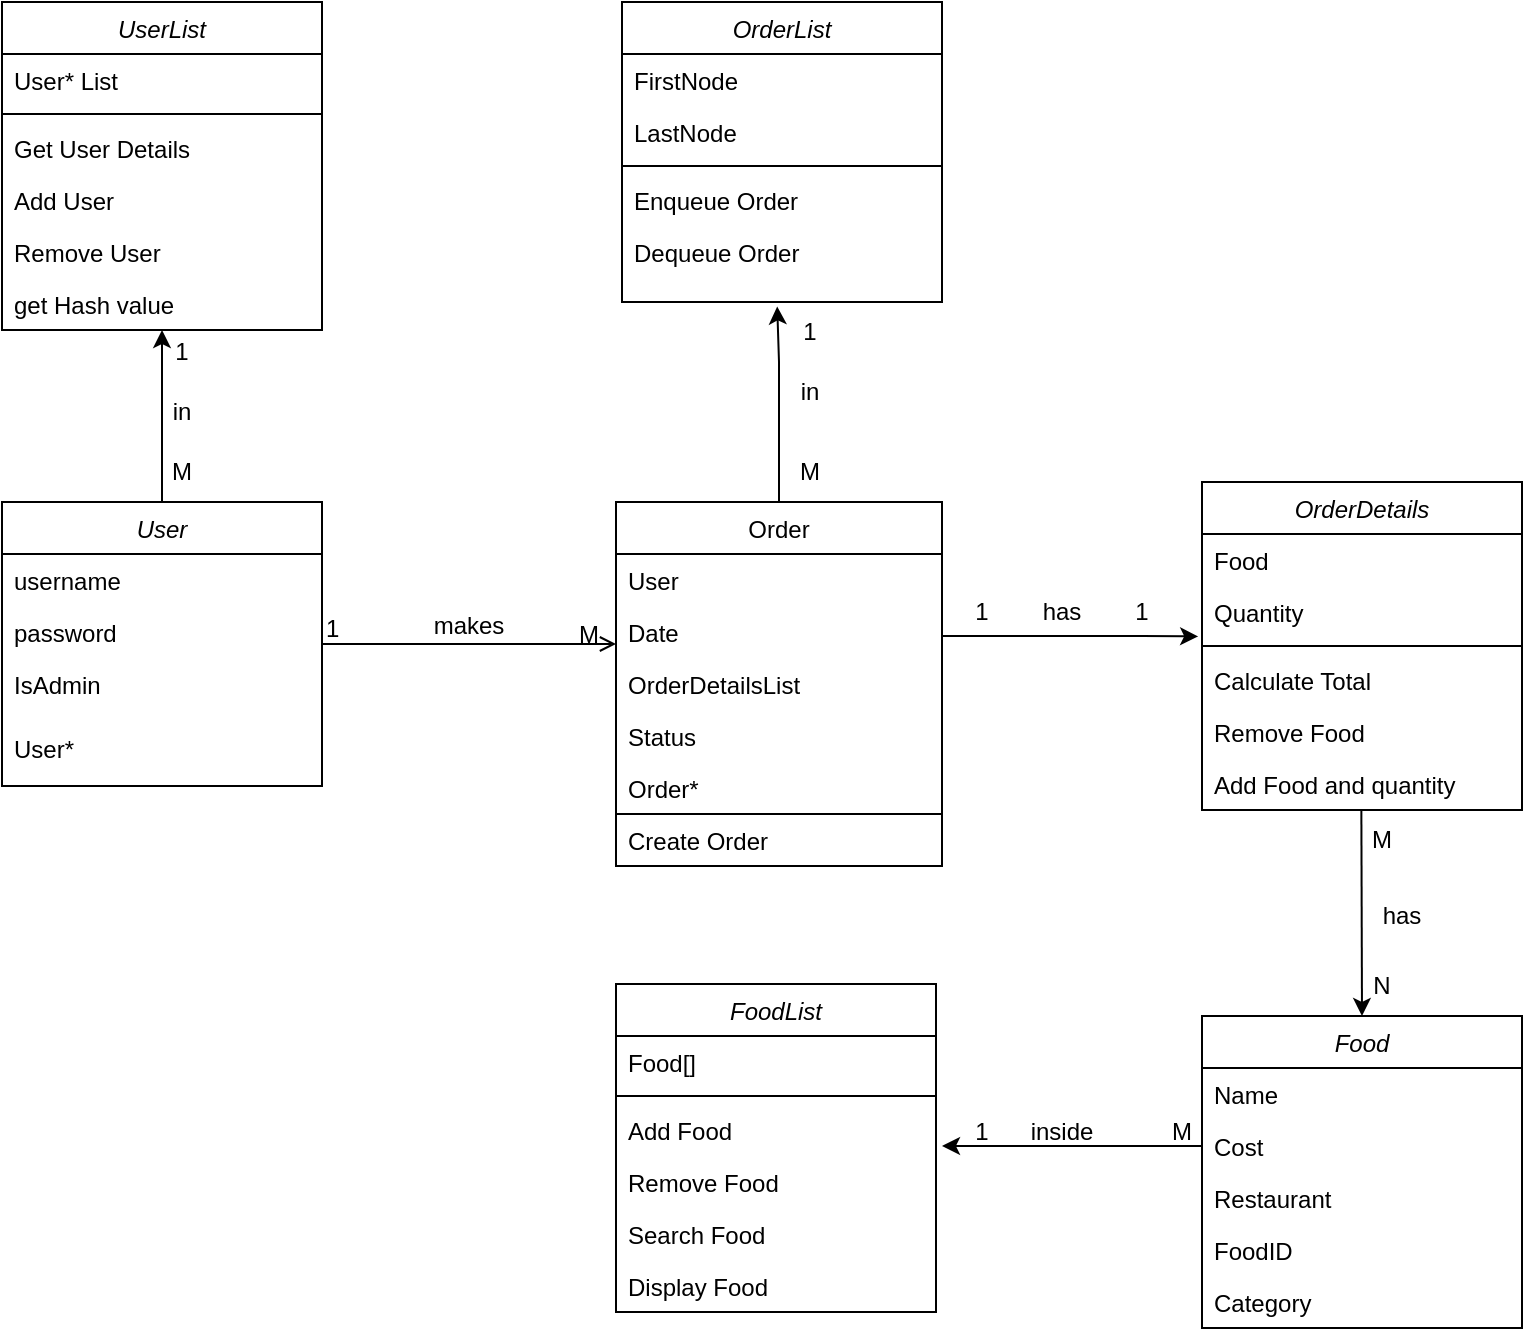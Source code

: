 <mxfile version="21.6.6" type="github">
  <diagram id="C5RBs43oDa-KdzZeNtuy" name="Page-1">
    <mxGraphModel dx="1050" dy="1743" grid="1" gridSize="10" guides="1" tooltips="1" connect="1" arrows="1" fold="1" page="1" pageScale="1" pageWidth="827" pageHeight="1169" math="0" shadow="0">
      <root>
        <mxCell id="WIyWlLk6GJQsqaUBKTNV-0" />
        <mxCell id="WIyWlLk6GJQsqaUBKTNV-1" parent="WIyWlLk6GJQsqaUBKTNV-0" />
        <mxCell id="X8eIq43BwJMKzfeHk-XH-90" value="" style="edgeStyle=orthogonalEdgeStyle;rounded=0;orthogonalLoop=1;jettySize=auto;html=1;entryX=0.5;entryY=1;entryDx=0;entryDy=0;" parent="WIyWlLk6GJQsqaUBKTNV-1" source="zkfFHV4jXpPFQw0GAbJ--0" target="X8eIq43BwJMKzfeHk-XH-100" edge="1">
          <mxGeometry relative="1" as="geometry">
            <mxPoint x="120" y="100" as="targetPoint" />
          </mxGeometry>
        </mxCell>
        <mxCell id="zkfFHV4jXpPFQw0GAbJ--0" value="User" style="swimlane;fontStyle=2;align=center;verticalAlign=top;childLayout=stackLayout;horizontal=1;startSize=26;horizontalStack=0;resizeParent=1;resizeLast=0;collapsible=1;marginBottom=0;rounded=0;shadow=0;strokeWidth=1;" parent="WIyWlLk6GJQsqaUBKTNV-1" vertex="1">
          <mxGeometry x="40" y="180" width="160" height="142" as="geometry">
            <mxRectangle x="230" y="140" width="160" height="26" as="alternateBounds" />
          </mxGeometry>
        </mxCell>
        <mxCell id="zkfFHV4jXpPFQw0GAbJ--1" value="username" style="text;align=left;verticalAlign=top;spacingLeft=4;spacingRight=4;overflow=hidden;rotatable=0;points=[[0,0.5],[1,0.5]];portConstraint=eastwest;" parent="zkfFHV4jXpPFQw0GAbJ--0" vertex="1">
          <mxGeometry y="26" width="160" height="26" as="geometry" />
        </mxCell>
        <mxCell id="zkfFHV4jXpPFQw0GAbJ--2" value="password" style="text;align=left;verticalAlign=top;spacingLeft=4;spacingRight=4;overflow=hidden;rotatable=0;points=[[0,0.5],[1,0.5]];portConstraint=eastwest;rounded=0;shadow=0;html=0;" parent="zkfFHV4jXpPFQw0GAbJ--0" vertex="1">
          <mxGeometry y="52" width="160" height="26" as="geometry" />
        </mxCell>
        <mxCell id="zkfFHV4jXpPFQw0GAbJ--3" value="IsAdmin" style="text;align=left;verticalAlign=top;spacingLeft=4;spacingRight=4;overflow=hidden;rotatable=0;points=[[0,0.5],[1,0.5]];portConstraint=eastwest;rounded=0;shadow=0;html=0;" parent="zkfFHV4jXpPFQw0GAbJ--0" vertex="1">
          <mxGeometry y="78" width="160" height="32" as="geometry" />
        </mxCell>
        <mxCell id="X8eIq43BwJMKzfeHk-XH-84" value="User*" style="text;align=left;verticalAlign=top;spacingLeft=4;spacingRight=4;overflow=hidden;rotatable=0;points=[[0,0.5],[1,0.5]];portConstraint=eastwest;rounded=0;shadow=0;html=0;" parent="zkfFHV4jXpPFQw0GAbJ--0" vertex="1">
          <mxGeometry y="110" width="160" height="32" as="geometry" />
        </mxCell>
        <mxCell id="X8eIq43BwJMKzfeHk-XH-66" value="" style="edgeStyle=orthogonalEdgeStyle;rounded=0;orthogonalLoop=1;jettySize=auto;html=1;entryX=0.485;entryY=1.085;entryDx=0;entryDy=0;entryPerimeter=0;" parent="WIyWlLk6GJQsqaUBKTNV-1" source="zkfFHV4jXpPFQw0GAbJ--17" edge="1">
          <mxGeometry relative="1" as="geometry">
            <mxPoint x="427.6" y="82.21" as="targetPoint" />
            <Array as="points">
              <mxPoint x="428" y="110" />
              <mxPoint x="428" y="110" />
            </Array>
          </mxGeometry>
        </mxCell>
        <mxCell id="zkfFHV4jXpPFQw0GAbJ--17" value="Order" style="swimlane;fontStyle=0;align=center;verticalAlign=top;childLayout=stackLayout;horizontal=1;startSize=26;horizontalStack=0;resizeParent=1;resizeLast=0;collapsible=1;marginBottom=0;rounded=0;shadow=0;strokeWidth=1;" parent="WIyWlLk6GJQsqaUBKTNV-1" vertex="1">
          <mxGeometry x="347" y="180" width="163" height="182" as="geometry">
            <mxRectangle x="550" y="140" width="160" height="26" as="alternateBounds" />
          </mxGeometry>
        </mxCell>
        <mxCell id="zkfFHV4jXpPFQw0GAbJ--18" value="User" style="text;align=left;verticalAlign=top;spacingLeft=4;spacingRight=4;overflow=hidden;rotatable=0;points=[[0,0.5],[1,0.5]];portConstraint=eastwest;" parent="zkfFHV4jXpPFQw0GAbJ--17" vertex="1">
          <mxGeometry y="26" width="163" height="26" as="geometry" />
        </mxCell>
        <mxCell id="zkfFHV4jXpPFQw0GAbJ--19" value="Date" style="text;align=left;verticalAlign=top;spacingLeft=4;spacingRight=4;overflow=hidden;rotatable=0;points=[[0,0.5],[1,0.5]];portConstraint=eastwest;rounded=0;shadow=0;html=0;" parent="zkfFHV4jXpPFQw0GAbJ--17" vertex="1">
          <mxGeometry y="52" width="163" height="26" as="geometry" />
        </mxCell>
        <mxCell id="X8eIq43BwJMKzfeHk-XH-0" value="OrderDetailsList" style="text;align=left;verticalAlign=top;spacingLeft=4;spacingRight=4;overflow=hidden;rotatable=0;points=[[0,0.5],[1,0.5]];portConstraint=eastwest;rounded=0;shadow=0;html=0;" parent="zkfFHV4jXpPFQw0GAbJ--17" vertex="1">
          <mxGeometry y="78" width="163" height="26" as="geometry" />
        </mxCell>
        <mxCell id="zkfFHV4jXpPFQw0GAbJ--20" value="Status" style="text;align=left;verticalAlign=top;spacingLeft=4;spacingRight=4;overflow=hidden;rotatable=0;points=[[0,0.5],[1,0.5]];portConstraint=eastwest;rounded=0;shadow=0;html=0;" parent="zkfFHV4jXpPFQw0GAbJ--17" vertex="1">
          <mxGeometry y="104" width="163" height="26" as="geometry" />
        </mxCell>
        <mxCell id="X8eIq43BwJMKzfeHk-XH-83" value="Order*" style="text;align=left;verticalAlign=top;spacingLeft=4;spacingRight=4;overflow=hidden;rotatable=0;points=[[0,0.5],[1,0.5]];portConstraint=eastwest;rounded=0;shadow=0;html=0;" parent="zkfFHV4jXpPFQw0GAbJ--17" vertex="1">
          <mxGeometry y="130" width="163" height="26" as="geometry" />
        </mxCell>
        <mxCell id="X8eIq43BwJMKzfeHk-XH-107" value="Create Order" style="text;align=left;verticalAlign=top;spacingLeft=4;spacingRight=4;overflow=hidden;rotatable=0;points=[[0,0.5],[1,0.5]];portConstraint=eastwest;rounded=0;shadow=0;html=0;perimeterSpacing=1;strokeWidth=1;strokeColor=default;" parent="zkfFHV4jXpPFQw0GAbJ--17" vertex="1">
          <mxGeometry y="156" width="163" height="26" as="geometry" />
        </mxCell>
        <mxCell id="zkfFHV4jXpPFQw0GAbJ--26" value="" style="endArrow=open;shadow=0;strokeWidth=1;rounded=0;endFill=1;edgeStyle=elbowEdgeStyle;elbow=vertical;" parent="WIyWlLk6GJQsqaUBKTNV-1" source="zkfFHV4jXpPFQw0GAbJ--0" target="zkfFHV4jXpPFQw0GAbJ--17" edge="1">
          <mxGeometry x="0.5" y="41" relative="1" as="geometry">
            <mxPoint x="380" y="192" as="sourcePoint" />
            <mxPoint x="540" y="192" as="targetPoint" />
            <mxPoint x="-40" y="32" as="offset" />
          </mxGeometry>
        </mxCell>
        <mxCell id="zkfFHV4jXpPFQw0GAbJ--27" value="1" style="resizable=0;align=left;verticalAlign=bottom;labelBackgroundColor=none;fontSize=12;" parent="zkfFHV4jXpPFQw0GAbJ--26" connectable="0" vertex="1">
          <mxGeometry x="-1" relative="1" as="geometry">
            <mxPoint y="1" as="offset" />
          </mxGeometry>
        </mxCell>
        <mxCell id="zkfFHV4jXpPFQw0GAbJ--28" value="M" style="resizable=0;align=right;verticalAlign=bottom;labelBackgroundColor=none;fontSize=12;" parent="zkfFHV4jXpPFQw0GAbJ--26" connectable="0" vertex="1">
          <mxGeometry x="1" relative="1" as="geometry">
            <mxPoint x="-7" y="4" as="offset" />
          </mxGeometry>
        </mxCell>
        <mxCell id="zkfFHV4jXpPFQw0GAbJ--29" value="makes" style="text;html=1;resizable=0;points=[];;align=center;verticalAlign=middle;labelBackgroundColor=none;rounded=0;shadow=0;strokeWidth=1;fontSize=12;" parent="zkfFHV4jXpPFQw0GAbJ--26" vertex="1" connectable="0">
          <mxGeometry x="0.5" y="49" relative="1" as="geometry">
            <mxPoint x="-38" y="40" as="offset" />
          </mxGeometry>
        </mxCell>
        <mxCell id="xoaC7Wog5zGQchS72uHS-1" value="Food" style="swimlane;fontStyle=2;align=center;verticalAlign=top;childLayout=stackLayout;horizontal=1;startSize=26;horizontalStack=0;resizeParent=1;resizeLast=0;collapsible=1;marginBottom=0;rounded=0;shadow=0;strokeWidth=1;" parent="WIyWlLk6GJQsqaUBKTNV-1" vertex="1">
          <mxGeometry x="640" y="437" width="160" height="156" as="geometry">
            <mxRectangle x="230" y="140" width="160" height="26" as="alternateBounds" />
          </mxGeometry>
        </mxCell>
        <mxCell id="xoaC7Wog5zGQchS72uHS-2" value="Name" style="text;align=left;verticalAlign=top;spacingLeft=4;spacingRight=4;overflow=hidden;rotatable=0;points=[[0,0.5],[1,0.5]];portConstraint=eastwest;" parent="xoaC7Wog5zGQchS72uHS-1" vertex="1">
          <mxGeometry y="26" width="160" height="26" as="geometry" />
        </mxCell>
        <mxCell id="xoaC7Wog5zGQchS72uHS-3" value="Cost" style="text;align=left;verticalAlign=top;spacingLeft=4;spacingRight=4;overflow=hidden;rotatable=0;points=[[0,0.5],[1,0.5]];portConstraint=eastwest;rounded=0;shadow=0;html=0;" parent="xoaC7Wog5zGQchS72uHS-1" vertex="1">
          <mxGeometry y="52" width="160" height="26" as="geometry" />
        </mxCell>
        <mxCell id="HsRnKCsZmH4A8AVYPV3N-0" value="Restaurant" style="text;align=left;verticalAlign=top;spacingLeft=4;spacingRight=4;overflow=hidden;rotatable=0;points=[[0,0.5],[1,0.5]];portConstraint=eastwest;rounded=0;shadow=0;html=0;" vertex="1" parent="xoaC7Wog5zGQchS72uHS-1">
          <mxGeometry y="78" width="160" height="26" as="geometry" />
        </mxCell>
        <mxCell id="xoaC7Wog5zGQchS72uHS-4" value="FoodID" style="text;align=left;verticalAlign=top;spacingLeft=4;spacingRight=4;overflow=hidden;rotatable=0;points=[[0,0.5],[1,0.5]];portConstraint=eastwest;rounded=0;shadow=0;html=0;" parent="xoaC7Wog5zGQchS72uHS-1" vertex="1">
          <mxGeometry y="104" width="160" height="26" as="geometry" />
        </mxCell>
        <mxCell id="X8eIq43BwJMKzfeHk-XH-7" value="Category" style="text;align=left;verticalAlign=top;spacingLeft=4;spacingRight=4;overflow=hidden;rotatable=0;points=[[0,0.5],[1,0.5]];portConstraint=eastwest;rounded=0;shadow=0;html=0;" parent="xoaC7Wog5zGQchS72uHS-1" vertex="1">
          <mxGeometry y="130" width="160" height="26" as="geometry" />
        </mxCell>
        <mxCell id="X8eIq43BwJMKzfeHk-XH-14" value="FoodList" style="swimlane;fontStyle=2;align=center;verticalAlign=top;childLayout=stackLayout;horizontal=1;startSize=26;horizontalStack=0;resizeParent=1;resizeLast=0;collapsible=1;marginBottom=0;rounded=0;shadow=0;strokeWidth=1;" parent="WIyWlLk6GJQsqaUBKTNV-1" vertex="1">
          <mxGeometry x="347" y="421" width="160" height="164" as="geometry">
            <mxRectangle x="230" y="140" width="160" height="26" as="alternateBounds" />
          </mxGeometry>
        </mxCell>
        <mxCell id="X8eIq43BwJMKzfeHk-XH-15" value="Food[]" style="text;align=left;verticalAlign=top;spacingLeft=4;spacingRight=4;overflow=hidden;rotatable=0;points=[[0,0.5],[1,0.5]];portConstraint=eastwest;" parent="X8eIq43BwJMKzfeHk-XH-14" vertex="1">
          <mxGeometry y="26" width="160" height="26" as="geometry" />
        </mxCell>
        <mxCell id="X8eIq43BwJMKzfeHk-XH-19" value="" style="line;html=1;strokeWidth=1;align=left;verticalAlign=middle;spacingTop=-1;spacingLeft=3;spacingRight=3;rotatable=0;labelPosition=right;points=[];portConstraint=eastwest;" parent="X8eIq43BwJMKzfeHk-XH-14" vertex="1">
          <mxGeometry y="52" width="160" height="8" as="geometry" />
        </mxCell>
        <mxCell id="X8eIq43BwJMKzfeHk-XH-20" value="Add Food" style="text;align=left;verticalAlign=top;spacingLeft=4;spacingRight=4;overflow=hidden;rotatable=0;points=[[0,0.5],[1,0.5]];portConstraint=eastwest;" parent="X8eIq43BwJMKzfeHk-XH-14" vertex="1">
          <mxGeometry y="60" width="160" height="26" as="geometry" />
        </mxCell>
        <mxCell id="X8eIq43BwJMKzfeHk-XH-23" value="Remove Food" style="text;align=left;verticalAlign=top;spacingLeft=4;spacingRight=4;overflow=hidden;rotatable=0;points=[[0,0.5],[1,0.5]];portConstraint=eastwest;" parent="X8eIq43BwJMKzfeHk-XH-14" vertex="1">
          <mxGeometry y="86" width="160" height="26" as="geometry" />
        </mxCell>
        <mxCell id="X8eIq43BwJMKzfeHk-XH-24" value="Search Food" style="text;align=left;verticalAlign=top;spacingLeft=4;spacingRight=4;overflow=hidden;rotatable=0;points=[[0,0.5],[1,0.5]];portConstraint=eastwest;" parent="X8eIq43BwJMKzfeHk-XH-14" vertex="1">
          <mxGeometry y="112" width="160" height="26" as="geometry" />
        </mxCell>
        <mxCell id="X8eIq43BwJMKzfeHk-XH-25" value="Display Food" style="text;align=left;verticalAlign=top;spacingLeft=4;spacingRight=4;overflow=hidden;rotatable=0;points=[[0,0.5],[1,0.5]];portConstraint=eastwest;" parent="X8eIq43BwJMKzfeHk-XH-14" vertex="1">
          <mxGeometry y="138" width="160" height="26" as="geometry" />
        </mxCell>
        <mxCell id="X8eIq43BwJMKzfeHk-XH-26" value="OrderDetails" style="swimlane;fontStyle=2;align=center;verticalAlign=top;childLayout=stackLayout;horizontal=1;startSize=26;horizontalStack=0;resizeParent=1;resizeLast=0;collapsible=1;marginBottom=0;rounded=0;shadow=0;strokeWidth=1;" parent="WIyWlLk6GJQsqaUBKTNV-1" vertex="1">
          <mxGeometry x="640" y="170" width="160" height="164" as="geometry">
            <mxRectangle x="230" y="140" width="160" height="26" as="alternateBounds" />
          </mxGeometry>
        </mxCell>
        <mxCell id="X8eIq43BwJMKzfeHk-XH-27" value="Food" style="text;align=left;verticalAlign=top;spacingLeft=4;spacingRight=4;overflow=hidden;rotatable=0;points=[[0,0.5],[1,0.5]];portConstraint=eastwest;" parent="X8eIq43BwJMKzfeHk-XH-26" vertex="1">
          <mxGeometry y="26" width="160" height="26" as="geometry" />
        </mxCell>
        <mxCell id="X8eIq43BwJMKzfeHk-XH-36" value="Quantity" style="text;align=left;verticalAlign=top;spacingLeft=4;spacingRight=4;overflow=hidden;rotatable=0;points=[[0,0.5],[1,0.5]];portConstraint=eastwest;" parent="X8eIq43BwJMKzfeHk-XH-26" vertex="1">
          <mxGeometry y="52" width="160" height="26" as="geometry" />
        </mxCell>
        <mxCell id="X8eIq43BwJMKzfeHk-XH-28" value="" style="line;html=1;strokeWidth=1;align=left;verticalAlign=middle;spacingTop=-1;spacingLeft=3;spacingRight=3;rotatable=0;labelPosition=right;points=[];portConstraint=eastwest;" parent="X8eIq43BwJMKzfeHk-XH-26" vertex="1">
          <mxGeometry y="78" width="160" height="8" as="geometry" />
        </mxCell>
        <mxCell id="X8eIq43BwJMKzfeHk-XH-29" value="Calculate Total" style="text;align=left;verticalAlign=top;spacingLeft=4;spacingRight=4;overflow=hidden;rotatable=0;points=[[0,0.5],[1,0.5]];portConstraint=eastwest;" parent="X8eIq43BwJMKzfeHk-XH-26" vertex="1">
          <mxGeometry y="86" width="160" height="26" as="geometry" />
        </mxCell>
        <mxCell id="X8eIq43BwJMKzfeHk-XH-30" value="Remove Food" style="text;align=left;verticalAlign=top;spacingLeft=4;spacingRight=4;overflow=hidden;rotatable=0;points=[[0,0.5],[1,0.5]];portConstraint=eastwest;" parent="X8eIq43BwJMKzfeHk-XH-26" vertex="1">
          <mxGeometry y="112" width="160" height="26" as="geometry" />
        </mxCell>
        <mxCell id="X8eIq43BwJMKzfeHk-XH-31" value="Add Food and quantity" style="text;align=left;verticalAlign=top;spacingLeft=4;spacingRight=4;overflow=hidden;rotatable=0;points=[[0,0.5],[1,0.5]];portConstraint=eastwest;" parent="X8eIq43BwJMKzfeHk-XH-26" vertex="1">
          <mxGeometry y="138" width="160" height="26" as="geometry" />
        </mxCell>
        <mxCell id="X8eIq43BwJMKzfeHk-XH-35" style="edgeStyle=orthogonalEdgeStyle;rounded=0;orthogonalLoop=1;jettySize=auto;html=1;exitX=1;exitY=0.5;exitDx=0;exitDy=0;entryX=-0.012;entryY=0.969;entryDx=0;entryDy=0;entryPerimeter=0;" parent="WIyWlLk6GJQsqaUBKTNV-1" source="zkfFHV4jXpPFQw0GAbJ--20" target="X8eIq43BwJMKzfeHk-XH-36" edge="1">
          <mxGeometry relative="1" as="geometry">
            <mxPoint x="620" y="220" as="targetPoint" />
            <Array as="points">
              <mxPoint x="610" y="247" />
              <mxPoint x="610" y="247" />
            </Array>
          </mxGeometry>
        </mxCell>
        <mxCell id="X8eIq43BwJMKzfeHk-XH-46" value="M" style="text;html=1;strokeColor=none;fillColor=none;align=center;verticalAlign=middle;whiteSpace=wrap;rounded=0;" parent="WIyWlLk6GJQsqaUBKTNV-1" vertex="1">
          <mxGeometry x="700" y="334" width="60" height="30" as="geometry" />
        </mxCell>
        <mxCell id="X8eIq43BwJMKzfeHk-XH-47" style="edgeStyle=orthogonalEdgeStyle;rounded=0;orthogonalLoop=1;jettySize=auto;html=1;exitX=0;exitY=0.5;exitDx=0;exitDy=0;" parent="WIyWlLk6GJQsqaUBKTNV-1" source="xoaC7Wog5zGQchS72uHS-3" edge="1">
          <mxGeometry relative="1" as="geometry">
            <mxPoint x="510" y="502" as="targetPoint" />
          </mxGeometry>
        </mxCell>
        <mxCell id="X8eIq43BwJMKzfeHk-XH-48" value="M" style="text;html=1;strokeColor=none;fillColor=none;align=center;verticalAlign=middle;whiteSpace=wrap;rounded=0;" parent="WIyWlLk6GJQsqaUBKTNV-1" vertex="1">
          <mxGeometry x="600" y="480" width="60" height="30" as="geometry" />
        </mxCell>
        <mxCell id="X8eIq43BwJMKzfeHk-XH-49" value="has" style="text;html=1;strokeColor=none;fillColor=none;align=center;verticalAlign=middle;whiteSpace=wrap;rounded=0;" parent="WIyWlLk6GJQsqaUBKTNV-1" vertex="1">
          <mxGeometry x="710" y="372" width="60" height="30" as="geometry" />
        </mxCell>
        <mxCell id="X8eIq43BwJMKzfeHk-XH-50" value="" style="endArrow=classic;html=1;rounded=0;exitX=0.498;exitY=0.985;exitDx=0;exitDy=0;exitPerimeter=0;entryX=0.5;entryY=0;entryDx=0;entryDy=0;" parent="WIyWlLk6GJQsqaUBKTNV-1" source="X8eIq43BwJMKzfeHk-XH-31" target="xoaC7Wog5zGQchS72uHS-1" edge="1">
          <mxGeometry width="50" height="50" relative="1" as="geometry">
            <mxPoint x="390" y="350" as="sourcePoint" />
            <mxPoint x="440" y="300" as="targetPoint" />
          </mxGeometry>
        </mxCell>
        <mxCell id="X8eIq43BwJMKzfeHk-XH-51" value="N" style="text;html=1;strokeColor=none;fillColor=none;align=center;verticalAlign=middle;whiteSpace=wrap;rounded=0;" parent="WIyWlLk6GJQsqaUBKTNV-1" vertex="1">
          <mxGeometry x="700" y="407" width="60" height="30" as="geometry" />
        </mxCell>
        <mxCell id="X8eIq43BwJMKzfeHk-XH-52" value="has" style="text;html=1;strokeColor=none;fillColor=none;align=center;verticalAlign=middle;whiteSpace=wrap;rounded=0;" parent="WIyWlLk6GJQsqaUBKTNV-1" vertex="1">
          <mxGeometry x="540" y="220" width="60" height="30" as="geometry" />
        </mxCell>
        <mxCell id="X8eIq43BwJMKzfeHk-XH-53" value="1" style="text;html=1;strokeColor=none;fillColor=none;align=center;verticalAlign=middle;whiteSpace=wrap;rounded=0;" parent="WIyWlLk6GJQsqaUBKTNV-1" vertex="1">
          <mxGeometry x="500" y="220" width="60" height="30" as="geometry" />
        </mxCell>
        <mxCell id="X8eIq43BwJMKzfeHk-XH-54" value="1" style="text;html=1;strokeColor=none;fillColor=none;align=center;verticalAlign=middle;whiteSpace=wrap;rounded=0;" parent="WIyWlLk6GJQsqaUBKTNV-1" vertex="1">
          <mxGeometry x="580" y="220" width="60" height="30" as="geometry" />
        </mxCell>
        <mxCell id="X8eIq43BwJMKzfeHk-XH-55" value="1" style="text;html=1;strokeColor=none;fillColor=none;align=center;verticalAlign=middle;whiteSpace=wrap;rounded=0;" parent="WIyWlLk6GJQsqaUBKTNV-1" vertex="1">
          <mxGeometry x="500" y="480" width="60" height="30" as="geometry" />
        </mxCell>
        <mxCell id="X8eIq43BwJMKzfeHk-XH-56" value="inside" style="text;html=1;strokeColor=none;fillColor=none;align=center;verticalAlign=middle;whiteSpace=wrap;rounded=0;" parent="WIyWlLk6GJQsqaUBKTNV-1" vertex="1">
          <mxGeometry x="540" y="480" width="60" height="30" as="geometry" />
        </mxCell>
        <mxCell id="X8eIq43BwJMKzfeHk-XH-72" value="OrderList" style="swimlane;fontStyle=2;align=center;verticalAlign=top;childLayout=stackLayout;horizontal=1;startSize=26;horizontalStack=0;resizeParent=1;resizeLast=0;collapsible=1;marginBottom=0;rounded=0;shadow=0;strokeWidth=1;" parent="WIyWlLk6GJQsqaUBKTNV-1" vertex="1">
          <mxGeometry x="350" y="-70" width="160" height="150" as="geometry">
            <mxRectangle x="230" y="140" width="160" height="26" as="alternateBounds" />
          </mxGeometry>
        </mxCell>
        <mxCell id="X8eIq43BwJMKzfeHk-XH-74" value="FirstNode" style="text;align=left;verticalAlign=top;spacingLeft=4;spacingRight=4;overflow=hidden;rotatable=0;points=[[0,0.5],[1,0.5]];portConstraint=eastwest;" parent="X8eIq43BwJMKzfeHk-XH-72" vertex="1">
          <mxGeometry y="26" width="160" height="26" as="geometry" />
        </mxCell>
        <mxCell id="X8eIq43BwJMKzfeHk-XH-79" value="LastNode" style="text;align=left;verticalAlign=top;spacingLeft=4;spacingRight=4;overflow=hidden;rotatable=0;points=[[0,0.5],[1,0.5]];portConstraint=eastwest;" parent="X8eIq43BwJMKzfeHk-XH-72" vertex="1">
          <mxGeometry y="52" width="160" height="26" as="geometry" />
        </mxCell>
        <mxCell id="X8eIq43BwJMKzfeHk-XH-75" value="" style="line;html=1;strokeWidth=1;align=left;verticalAlign=middle;spacingTop=-1;spacingLeft=3;spacingRight=3;rotatable=0;labelPosition=right;points=[];portConstraint=eastwest;" parent="X8eIq43BwJMKzfeHk-XH-72" vertex="1">
          <mxGeometry y="78" width="160" height="8" as="geometry" />
        </mxCell>
        <mxCell id="X8eIq43BwJMKzfeHk-XH-76" value="Enqueue Order" style="text;align=left;verticalAlign=top;spacingLeft=4;spacingRight=4;overflow=hidden;rotatable=0;points=[[0,0.5],[1,0.5]];portConstraint=eastwest;" parent="X8eIq43BwJMKzfeHk-XH-72" vertex="1">
          <mxGeometry y="86" width="160" height="26" as="geometry" />
        </mxCell>
        <mxCell id="X8eIq43BwJMKzfeHk-XH-77" value="Dequeue Order" style="text;align=left;verticalAlign=top;spacingLeft=4;spacingRight=4;overflow=hidden;rotatable=0;points=[[0,0.5],[1,0.5]];portConstraint=eastwest;" parent="X8eIq43BwJMKzfeHk-XH-72" vertex="1">
          <mxGeometry y="112" width="160" height="26" as="geometry" />
        </mxCell>
        <mxCell id="X8eIq43BwJMKzfeHk-XH-80" value="M" style="text;html=1;strokeColor=none;fillColor=none;align=center;verticalAlign=middle;whiteSpace=wrap;rounded=0;" parent="WIyWlLk6GJQsqaUBKTNV-1" vertex="1">
          <mxGeometry x="414" y="150" width="60" height="30" as="geometry" />
        </mxCell>
        <mxCell id="X8eIq43BwJMKzfeHk-XH-81" value="1" style="text;html=1;strokeColor=none;fillColor=none;align=center;verticalAlign=middle;whiteSpace=wrap;rounded=0;" parent="WIyWlLk6GJQsqaUBKTNV-1" vertex="1">
          <mxGeometry x="414" y="80" width="60" height="30" as="geometry" />
        </mxCell>
        <mxCell id="X8eIq43BwJMKzfeHk-XH-82" value="in" style="text;html=1;strokeColor=none;fillColor=none;align=center;verticalAlign=middle;whiteSpace=wrap;rounded=0;" parent="WIyWlLk6GJQsqaUBKTNV-1" vertex="1">
          <mxGeometry x="414" y="110" width="60" height="30" as="geometry" />
        </mxCell>
        <mxCell id="X8eIq43BwJMKzfeHk-XH-97" value="M" style="text;html=1;strokeColor=none;fillColor=none;align=center;verticalAlign=middle;whiteSpace=wrap;rounded=0;" parent="WIyWlLk6GJQsqaUBKTNV-1" vertex="1">
          <mxGeometry x="100" y="150" width="60" height="30" as="geometry" />
        </mxCell>
        <mxCell id="X8eIq43BwJMKzfeHk-XH-98" value="1" style="text;html=1;strokeColor=none;fillColor=none;align=center;verticalAlign=middle;whiteSpace=wrap;rounded=0;" parent="WIyWlLk6GJQsqaUBKTNV-1" vertex="1">
          <mxGeometry x="100" y="90" width="60" height="30" as="geometry" />
        </mxCell>
        <mxCell id="X8eIq43BwJMKzfeHk-XH-99" value="in" style="text;html=1;strokeColor=none;fillColor=none;align=center;verticalAlign=middle;whiteSpace=wrap;rounded=0;" parent="WIyWlLk6GJQsqaUBKTNV-1" vertex="1">
          <mxGeometry x="100" y="120" width="60" height="30" as="geometry" />
        </mxCell>
        <mxCell id="X8eIq43BwJMKzfeHk-XH-100" value="UserList" style="swimlane;fontStyle=2;align=center;verticalAlign=top;childLayout=stackLayout;horizontal=1;startSize=26;horizontalStack=0;resizeParent=1;resizeLast=0;collapsible=1;marginBottom=0;rounded=0;shadow=0;strokeWidth=1;" parent="WIyWlLk6GJQsqaUBKTNV-1" vertex="1">
          <mxGeometry x="40" y="-70" width="160" height="164" as="geometry">
            <mxRectangle x="230" y="140" width="160" height="26" as="alternateBounds" />
          </mxGeometry>
        </mxCell>
        <mxCell id="X8eIq43BwJMKzfeHk-XH-102" value="User* List" style="text;align=left;verticalAlign=top;spacingLeft=4;spacingRight=4;overflow=hidden;rotatable=0;points=[[0,0.5],[1,0.5]];portConstraint=eastwest;" parent="X8eIq43BwJMKzfeHk-XH-100" vertex="1">
          <mxGeometry y="26" width="160" height="26" as="geometry" />
        </mxCell>
        <mxCell id="X8eIq43BwJMKzfeHk-XH-103" value="" style="line;html=1;strokeWidth=1;align=left;verticalAlign=middle;spacingTop=-1;spacingLeft=3;spacingRight=3;rotatable=0;labelPosition=right;points=[];portConstraint=eastwest;" parent="X8eIq43BwJMKzfeHk-XH-100" vertex="1">
          <mxGeometry y="52" width="160" height="8" as="geometry" />
        </mxCell>
        <mxCell id="X8eIq43BwJMKzfeHk-XH-104" value="Get User Details" style="text;align=left;verticalAlign=top;spacingLeft=4;spacingRight=4;overflow=hidden;rotatable=0;points=[[0,0.5],[1,0.5]];portConstraint=eastwest;" parent="X8eIq43BwJMKzfeHk-XH-100" vertex="1">
          <mxGeometry y="60" width="160" height="26" as="geometry" />
        </mxCell>
        <mxCell id="X8eIq43BwJMKzfeHk-XH-105" value="Add User" style="text;align=left;verticalAlign=top;spacingLeft=4;spacingRight=4;overflow=hidden;rotatable=0;points=[[0,0.5],[1,0.5]];portConstraint=eastwest;" parent="X8eIq43BwJMKzfeHk-XH-100" vertex="1">
          <mxGeometry y="86" width="160" height="26" as="geometry" />
        </mxCell>
        <mxCell id="X8eIq43BwJMKzfeHk-XH-106" value="Remove User" style="text;align=left;verticalAlign=top;spacingLeft=4;spacingRight=4;overflow=hidden;rotatable=0;points=[[0,0.5],[1,0.5]];portConstraint=eastwest;" parent="X8eIq43BwJMKzfeHk-XH-100" vertex="1">
          <mxGeometry y="112" width="160" height="26" as="geometry" />
        </mxCell>
        <mxCell id="X8eIq43BwJMKzfeHk-XH-112" value="get Hash value" style="text;align=left;verticalAlign=top;spacingLeft=4;spacingRight=4;overflow=hidden;rotatable=0;points=[[0,0.5],[1,0.5]];portConstraint=eastwest;" parent="X8eIq43BwJMKzfeHk-XH-100" vertex="1">
          <mxGeometry y="138" width="160" height="26" as="geometry" />
        </mxCell>
      </root>
    </mxGraphModel>
  </diagram>
</mxfile>
